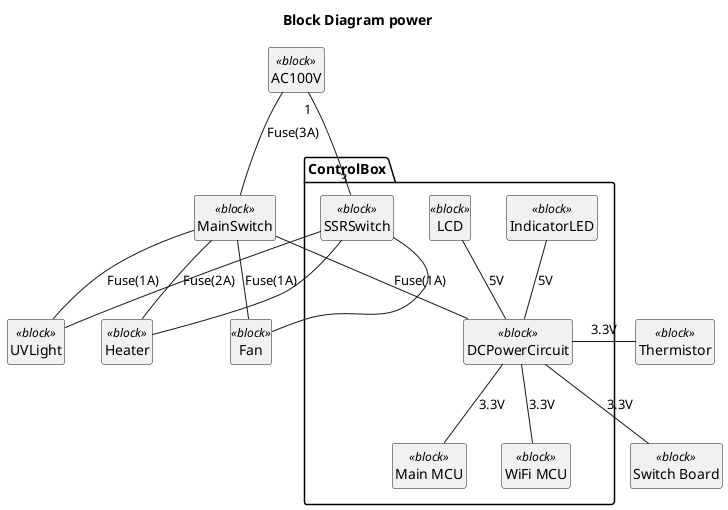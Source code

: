 @startuml

title Block Diagram power

hide circle
hide method
hide empty members

class "AC100V" as BlockAC100V <<block>>{
}
class "MainSwitch" as BlockMainSwitch <<block>>{
}
package "ControlBox"{
  class "Main MCU" as BlockMainMCU <<block>>{
  }
  class "WiFi MCU" as BlockWiFiMCU <<block>>{
  }
  class "LCD" as BlockLCD <<block>>{
  }
  class "IndicatorLED" as BlockIndicatorLED <<block>>{
  }
  class "DCPowerCircuit" as BlockDCPowerCircuit <<block>>{
  }
  class "SSRSwitch" as BlockSSRSwitch <<block>>{
  }
  
  'DCPowerCircuitから3.3VをメインとWiFiに供給
  BlockDCPowerCircuit -- BlockMainMCU : 3.3V
  BlockDCPowerCircuit -- BlockWiFiMCU : 3.3V

  'DCPowerCircuitから5VをLCDとLEDに供給
  BlockDCPowerCircuit -u- BlockLCD : 5V
  BlockDCPowerCircuit -u- BlockIndicatorLED : 5V
}
class "Switch Board" as BlockSwitchBoard <<block>>{
}

class "Thermistor" as BlockThermistor <<block>>{
}
class "UVLight" as BlockUVLight <<block>>{
}
class "Heater" as BlockHeater <<block>>{
}
class "Fan" as BlockFan <<block>>{
}

'AC100Vからヒューズを介してスイッチに接続
BlockAC100V -- BlockMainSwitch : Fuse(3A)

'スイッチからヒューズを介してDCPowerCircuitに接続
BlockMainSwitch -- BlockDCPowerCircuit : Fuse(1A)

'ACスイッチからヒューズを介してFan, UV, Heaterに接続
BlockMainSwitch -- BlockFan : Fuse(1A)
BlockMainSwitch -- BlockUVLight : Fuse(1A)
BlockMainSwitch -- BlockHeater : Fuse(2A)

'AC100Vから直接SSRSwitchに接続　
BlockAC100V "1"--"3" BlockSSRSwitch

'SSRSwitchからUV, Heater, Fanに接続
BlockSSRSwitch -- BlockFan
BlockSSRSwitch -- BlockUVLight
BlockSSRSwitch -- BlockHeater

'DCPowersupplyからThermistorへ3.3V供給
BlockDCPowerCircuit -r- BlockThermistor : 3.3V

'DCPowersupplyからSwitchBoardへ3.3V供給
BlockDCPowerCircuit -- BlockSwitchBoard : 3.3V
@enduml
